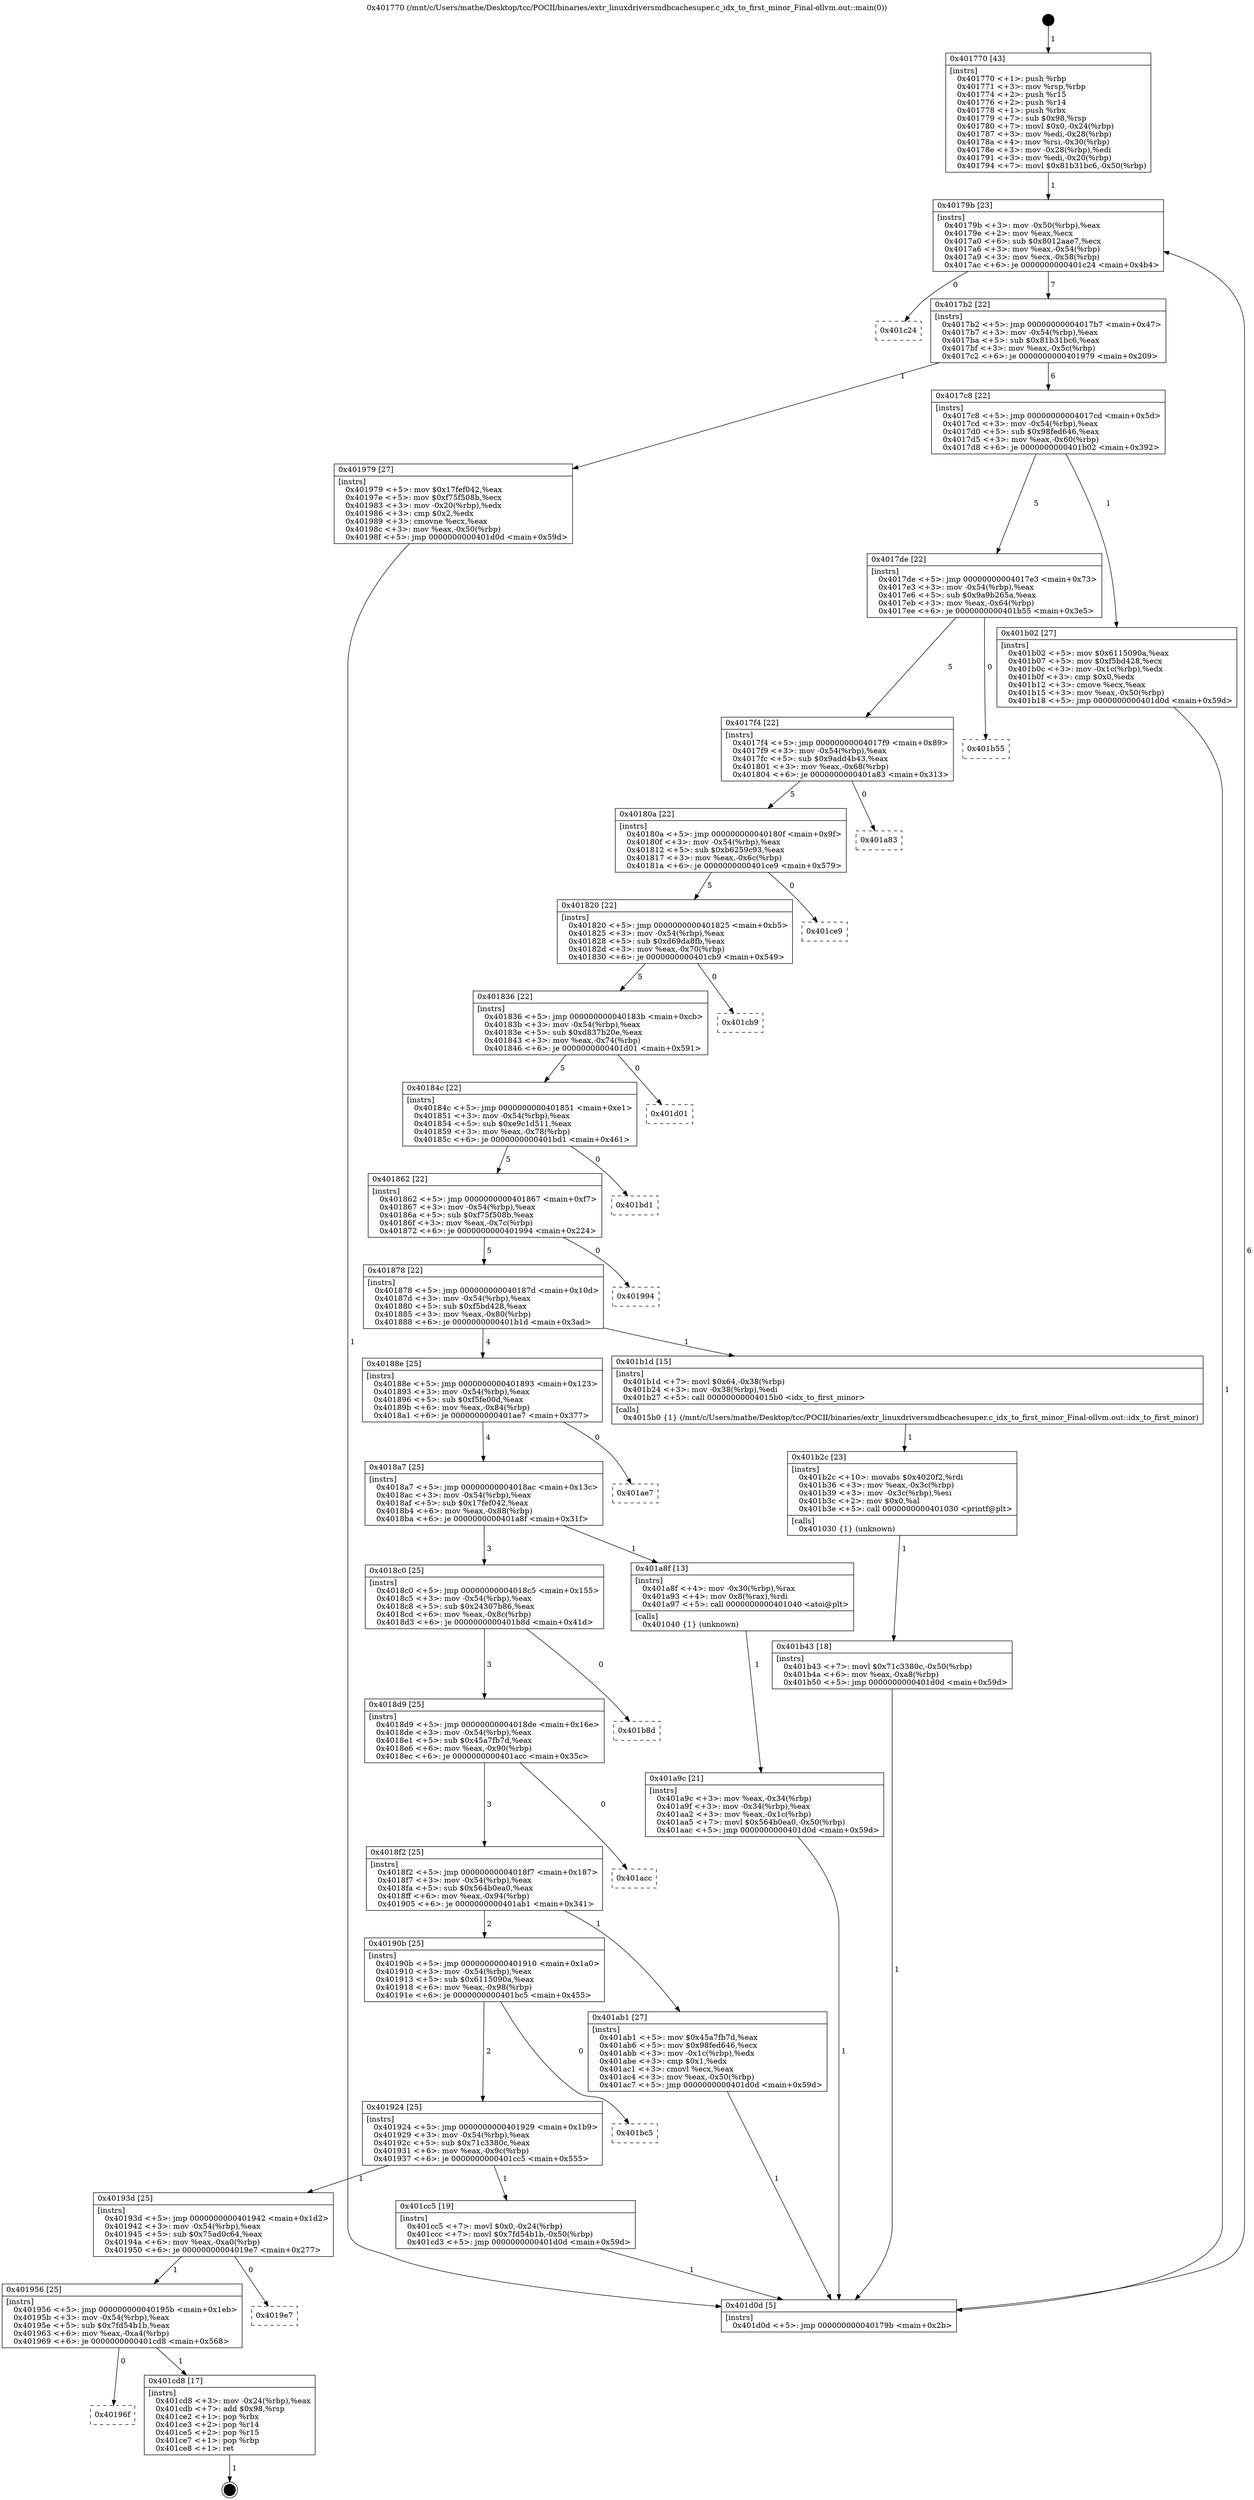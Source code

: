 digraph "0x401770" {
  label = "0x401770 (/mnt/c/Users/mathe/Desktop/tcc/POCII/binaries/extr_linuxdriversmdbcachesuper.c_idx_to_first_minor_Final-ollvm.out::main(0))"
  labelloc = "t"
  node[shape=record]

  Entry [label="",width=0.3,height=0.3,shape=circle,fillcolor=black,style=filled]
  "0x40179b" [label="{
     0x40179b [23]\l
     | [instrs]\l
     &nbsp;&nbsp;0x40179b \<+3\>: mov -0x50(%rbp),%eax\l
     &nbsp;&nbsp;0x40179e \<+2\>: mov %eax,%ecx\l
     &nbsp;&nbsp;0x4017a0 \<+6\>: sub $0x8012aae7,%ecx\l
     &nbsp;&nbsp;0x4017a6 \<+3\>: mov %eax,-0x54(%rbp)\l
     &nbsp;&nbsp;0x4017a9 \<+3\>: mov %ecx,-0x58(%rbp)\l
     &nbsp;&nbsp;0x4017ac \<+6\>: je 0000000000401c24 \<main+0x4b4\>\l
  }"]
  "0x401c24" [label="{
     0x401c24\l
  }", style=dashed]
  "0x4017b2" [label="{
     0x4017b2 [22]\l
     | [instrs]\l
     &nbsp;&nbsp;0x4017b2 \<+5\>: jmp 00000000004017b7 \<main+0x47\>\l
     &nbsp;&nbsp;0x4017b7 \<+3\>: mov -0x54(%rbp),%eax\l
     &nbsp;&nbsp;0x4017ba \<+5\>: sub $0x81b31bc6,%eax\l
     &nbsp;&nbsp;0x4017bf \<+3\>: mov %eax,-0x5c(%rbp)\l
     &nbsp;&nbsp;0x4017c2 \<+6\>: je 0000000000401979 \<main+0x209\>\l
  }"]
  Exit [label="",width=0.3,height=0.3,shape=circle,fillcolor=black,style=filled,peripheries=2]
  "0x401979" [label="{
     0x401979 [27]\l
     | [instrs]\l
     &nbsp;&nbsp;0x401979 \<+5\>: mov $0x17fef042,%eax\l
     &nbsp;&nbsp;0x40197e \<+5\>: mov $0xf75f508b,%ecx\l
     &nbsp;&nbsp;0x401983 \<+3\>: mov -0x20(%rbp),%edx\l
     &nbsp;&nbsp;0x401986 \<+3\>: cmp $0x2,%edx\l
     &nbsp;&nbsp;0x401989 \<+3\>: cmovne %ecx,%eax\l
     &nbsp;&nbsp;0x40198c \<+3\>: mov %eax,-0x50(%rbp)\l
     &nbsp;&nbsp;0x40198f \<+5\>: jmp 0000000000401d0d \<main+0x59d\>\l
  }"]
  "0x4017c8" [label="{
     0x4017c8 [22]\l
     | [instrs]\l
     &nbsp;&nbsp;0x4017c8 \<+5\>: jmp 00000000004017cd \<main+0x5d\>\l
     &nbsp;&nbsp;0x4017cd \<+3\>: mov -0x54(%rbp),%eax\l
     &nbsp;&nbsp;0x4017d0 \<+5\>: sub $0x98fed646,%eax\l
     &nbsp;&nbsp;0x4017d5 \<+3\>: mov %eax,-0x60(%rbp)\l
     &nbsp;&nbsp;0x4017d8 \<+6\>: je 0000000000401b02 \<main+0x392\>\l
  }"]
  "0x401d0d" [label="{
     0x401d0d [5]\l
     | [instrs]\l
     &nbsp;&nbsp;0x401d0d \<+5\>: jmp 000000000040179b \<main+0x2b\>\l
  }"]
  "0x401770" [label="{
     0x401770 [43]\l
     | [instrs]\l
     &nbsp;&nbsp;0x401770 \<+1\>: push %rbp\l
     &nbsp;&nbsp;0x401771 \<+3\>: mov %rsp,%rbp\l
     &nbsp;&nbsp;0x401774 \<+2\>: push %r15\l
     &nbsp;&nbsp;0x401776 \<+2\>: push %r14\l
     &nbsp;&nbsp;0x401778 \<+1\>: push %rbx\l
     &nbsp;&nbsp;0x401779 \<+7\>: sub $0x98,%rsp\l
     &nbsp;&nbsp;0x401780 \<+7\>: movl $0x0,-0x24(%rbp)\l
     &nbsp;&nbsp;0x401787 \<+3\>: mov %edi,-0x28(%rbp)\l
     &nbsp;&nbsp;0x40178a \<+4\>: mov %rsi,-0x30(%rbp)\l
     &nbsp;&nbsp;0x40178e \<+3\>: mov -0x28(%rbp),%edi\l
     &nbsp;&nbsp;0x401791 \<+3\>: mov %edi,-0x20(%rbp)\l
     &nbsp;&nbsp;0x401794 \<+7\>: movl $0x81b31bc6,-0x50(%rbp)\l
  }"]
  "0x40196f" [label="{
     0x40196f\l
  }", style=dashed]
  "0x401b02" [label="{
     0x401b02 [27]\l
     | [instrs]\l
     &nbsp;&nbsp;0x401b02 \<+5\>: mov $0x6115090a,%eax\l
     &nbsp;&nbsp;0x401b07 \<+5\>: mov $0xf5bd428,%ecx\l
     &nbsp;&nbsp;0x401b0c \<+3\>: mov -0x1c(%rbp),%edx\l
     &nbsp;&nbsp;0x401b0f \<+3\>: cmp $0x0,%edx\l
     &nbsp;&nbsp;0x401b12 \<+3\>: cmove %ecx,%eax\l
     &nbsp;&nbsp;0x401b15 \<+3\>: mov %eax,-0x50(%rbp)\l
     &nbsp;&nbsp;0x401b18 \<+5\>: jmp 0000000000401d0d \<main+0x59d\>\l
  }"]
  "0x4017de" [label="{
     0x4017de [22]\l
     | [instrs]\l
     &nbsp;&nbsp;0x4017de \<+5\>: jmp 00000000004017e3 \<main+0x73\>\l
     &nbsp;&nbsp;0x4017e3 \<+3\>: mov -0x54(%rbp),%eax\l
     &nbsp;&nbsp;0x4017e6 \<+5\>: sub $0x9a9b265a,%eax\l
     &nbsp;&nbsp;0x4017eb \<+3\>: mov %eax,-0x64(%rbp)\l
     &nbsp;&nbsp;0x4017ee \<+6\>: je 0000000000401b55 \<main+0x3e5\>\l
  }"]
  "0x401cd8" [label="{
     0x401cd8 [17]\l
     | [instrs]\l
     &nbsp;&nbsp;0x401cd8 \<+3\>: mov -0x24(%rbp),%eax\l
     &nbsp;&nbsp;0x401cdb \<+7\>: add $0x98,%rsp\l
     &nbsp;&nbsp;0x401ce2 \<+1\>: pop %rbx\l
     &nbsp;&nbsp;0x401ce3 \<+2\>: pop %r14\l
     &nbsp;&nbsp;0x401ce5 \<+2\>: pop %r15\l
     &nbsp;&nbsp;0x401ce7 \<+1\>: pop %rbp\l
     &nbsp;&nbsp;0x401ce8 \<+1\>: ret\l
  }"]
  "0x401b55" [label="{
     0x401b55\l
  }", style=dashed]
  "0x4017f4" [label="{
     0x4017f4 [22]\l
     | [instrs]\l
     &nbsp;&nbsp;0x4017f4 \<+5\>: jmp 00000000004017f9 \<main+0x89\>\l
     &nbsp;&nbsp;0x4017f9 \<+3\>: mov -0x54(%rbp),%eax\l
     &nbsp;&nbsp;0x4017fc \<+5\>: sub $0x9add4b43,%eax\l
     &nbsp;&nbsp;0x401801 \<+3\>: mov %eax,-0x68(%rbp)\l
     &nbsp;&nbsp;0x401804 \<+6\>: je 0000000000401a83 \<main+0x313\>\l
  }"]
  "0x401956" [label="{
     0x401956 [25]\l
     | [instrs]\l
     &nbsp;&nbsp;0x401956 \<+5\>: jmp 000000000040195b \<main+0x1eb\>\l
     &nbsp;&nbsp;0x40195b \<+3\>: mov -0x54(%rbp),%eax\l
     &nbsp;&nbsp;0x40195e \<+5\>: sub $0x7fd54b1b,%eax\l
     &nbsp;&nbsp;0x401963 \<+6\>: mov %eax,-0xa4(%rbp)\l
     &nbsp;&nbsp;0x401969 \<+6\>: je 0000000000401cd8 \<main+0x568\>\l
  }"]
  "0x401a83" [label="{
     0x401a83\l
  }", style=dashed]
  "0x40180a" [label="{
     0x40180a [22]\l
     | [instrs]\l
     &nbsp;&nbsp;0x40180a \<+5\>: jmp 000000000040180f \<main+0x9f\>\l
     &nbsp;&nbsp;0x40180f \<+3\>: mov -0x54(%rbp),%eax\l
     &nbsp;&nbsp;0x401812 \<+5\>: sub $0xb6259c93,%eax\l
     &nbsp;&nbsp;0x401817 \<+3\>: mov %eax,-0x6c(%rbp)\l
     &nbsp;&nbsp;0x40181a \<+6\>: je 0000000000401ce9 \<main+0x579\>\l
  }"]
  "0x4019e7" [label="{
     0x4019e7\l
  }", style=dashed]
  "0x401ce9" [label="{
     0x401ce9\l
  }", style=dashed]
  "0x401820" [label="{
     0x401820 [22]\l
     | [instrs]\l
     &nbsp;&nbsp;0x401820 \<+5\>: jmp 0000000000401825 \<main+0xb5\>\l
     &nbsp;&nbsp;0x401825 \<+3\>: mov -0x54(%rbp),%eax\l
     &nbsp;&nbsp;0x401828 \<+5\>: sub $0xd69da8fb,%eax\l
     &nbsp;&nbsp;0x40182d \<+3\>: mov %eax,-0x70(%rbp)\l
     &nbsp;&nbsp;0x401830 \<+6\>: je 0000000000401cb9 \<main+0x549\>\l
  }"]
  "0x40193d" [label="{
     0x40193d [25]\l
     | [instrs]\l
     &nbsp;&nbsp;0x40193d \<+5\>: jmp 0000000000401942 \<main+0x1d2\>\l
     &nbsp;&nbsp;0x401942 \<+3\>: mov -0x54(%rbp),%eax\l
     &nbsp;&nbsp;0x401945 \<+5\>: sub $0x75ad0c64,%eax\l
     &nbsp;&nbsp;0x40194a \<+6\>: mov %eax,-0xa0(%rbp)\l
     &nbsp;&nbsp;0x401950 \<+6\>: je 00000000004019e7 \<main+0x277\>\l
  }"]
  "0x401cb9" [label="{
     0x401cb9\l
  }", style=dashed]
  "0x401836" [label="{
     0x401836 [22]\l
     | [instrs]\l
     &nbsp;&nbsp;0x401836 \<+5\>: jmp 000000000040183b \<main+0xcb\>\l
     &nbsp;&nbsp;0x40183b \<+3\>: mov -0x54(%rbp),%eax\l
     &nbsp;&nbsp;0x40183e \<+5\>: sub $0xd837b20e,%eax\l
     &nbsp;&nbsp;0x401843 \<+3\>: mov %eax,-0x74(%rbp)\l
     &nbsp;&nbsp;0x401846 \<+6\>: je 0000000000401d01 \<main+0x591\>\l
  }"]
  "0x401cc5" [label="{
     0x401cc5 [19]\l
     | [instrs]\l
     &nbsp;&nbsp;0x401cc5 \<+7\>: movl $0x0,-0x24(%rbp)\l
     &nbsp;&nbsp;0x401ccc \<+7\>: movl $0x7fd54b1b,-0x50(%rbp)\l
     &nbsp;&nbsp;0x401cd3 \<+5\>: jmp 0000000000401d0d \<main+0x59d\>\l
  }"]
  "0x401d01" [label="{
     0x401d01\l
  }", style=dashed]
  "0x40184c" [label="{
     0x40184c [22]\l
     | [instrs]\l
     &nbsp;&nbsp;0x40184c \<+5\>: jmp 0000000000401851 \<main+0xe1\>\l
     &nbsp;&nbsp;0x401851 \<+3\>: mov -0x54(%rbp),%eax\l
     &nbsp;&nbsp;0x401854 \<+5\>: sub $0xe9c1d511,%eax\l
     &nbsp;&nbsp;0x401859 \<+3\>: mov %eax,-0x78(%rbp)\l
     &nbsp;&nbsp;0x40185c \<+6\>: je 0000000000401bd1 \<main+0x461\>\l
  }"]
  "0x401924" [label="{
     0x401924 [25]\l
     | [instrs]\l
     &nbsp;&nbsp;0x401924 \<+5\>: jmp 0000000000401929 \<main+0x1b9\>\l
     &nbsp;&nbsp;0x401929 \<+3\>: mov -0x54(%rbp),%eax\l
     &nbsp;&nbsp;0x40192c \<+5\>: sub $0x71c3380c,%eax\l
     &nbsp;&nbsp;0x401931 \<+6\>: mov %eax,-0x9c(%rbp)\l
     &nbsp;&nbsp;0x401937 \<+6\>: je 0000000000401cc5 \<main+0x555\>\l
  }"]
  "0x401bd1" [label="{
     0x401bd1\l
  }", style=dashed]
  "0x401862" [label="{
     0x401862 [22]\l
     | [instrs]\l
     &nbsp;&nbsp;0x401862 \<+5\>: jmp 0000000000401867 \<main+0xf7\>\l
     &nbsp;&nbsp;0x401867 \<+3\>: mov -0x54(%rbp),%eax\l
     &nbsp;&nbsp;0x40186a \<+5\>: sub $0xf75f508b,%eax\l
     &nbsp;&nbsp;0x40186f \<+3\>: mov %eax,-0x7c(%rbp)\l
     &nbsp;&nbsp;0x401872 \<+6\>: je 0000000000401994 \<main+0x224\>\l
  }"]
  "0x401bc5" [label="{
     0x401bc5\l
  }", style=dashed]
  "0x401994" [label="{
     0x401994\l
  }", style=dashed]
  "0x401878" [label="{
     0x401878 [22]\l
     | [instrs]\l
     &nbsp;&nbsp;0x401878 \<+5\>: jmp 000000000040187d \<main+0x10d\>\l
     &nbsp;&nbsp;0x40187d \<+3\>: mov -0x54(%rbp),%eax\l
     &nbsp;&nbsp;0x401880 \<+5\>: sub $0xf5bd428,%eax\l
     &nbsp;&nbsp;0x401885 \<+3\>: mov %eax,-0x80(%rbp)\l
     &nbsp;&nbsp;0x401888 \<+6\>: je 0000000000401b1d \<main+0x3ad\>\l
  }"]
  "0x401b43" [label="{
     0x401b43 [18]\l
     | [instrs]\l
     &nbsp;&nbsp;0x401b43 \<+7\>: movl $0x71c3380c,-0x50(%rbp)\l
     &nbsp;&nbsp;0x401b4a \<+6\>: mov %eax,-0xa8(%rbp)\l
     &nbsp;&nbsp;0x401b50 \<+5\>: jmp 0000000000401d0d \<main+0x59d\>\l
  }"]
  "0x401b1d" [label="{
     0x401b1d [15]\l
     | [instrs]\l
     &nbsp;&nbsp;0x401b1d \<+7\>: movl $0x64,-0x38(%rbp)\l
     &nbsp;&nbsp;0x401b24 \<+3\>: mov -0x38(%rbp),%edi\l
     &nbsp;&nbsp;0x401b27 \<+5\>: call 00000000004015b0 \<idx_to_first_minor\>\l
     | [calls]\l
     &nbsp;&nbsp;0x4015b0 \{1\} (/mnt/c/Users/mathe/Desktop/tcc/POCII/binaries/extr_linuxdriversmdbcachesuper.c_idx_to_first_minor_Final-ollvm.out::idx_to_first_minor)\l
  }"]
  "0x40188e" [label="{
     0x40188e [25]\l
     | [instrs]\l
     &nbsp;&nbsp;0x40188e \<+5\>: jmp 0000000000401893 \<main+0x123\>\l
     &nbsp;&nbsp;0x401893 \<+3\>: mov -0x54(%rbp),%eax\l
     &nbsp;&nbsp;0x401896 \<+5\>: sub $0xf5fe00d,%eax\l
     &nbsp;&nbsp;0x40189b \<+6\>: mov %eax,-0x84(%rbp)\l
     &nbsp;&nbsp;0x4018a1 \<+6\>: je 0000000000401ae7 \<main+0x377\>\l
  }"]
  "0x401b2c" [label="{
     0x401b2c [23]\l
     | [instrs]\l
     &nbsp;&nbsp;0x401b2c \<+10\>: movabs $0x4020f2,%rdi\l
     &nbsp;&nbsp;0x401b36 \<+3\>: mov %eax,-0x3c(%rbp)\l
     &nbsp;&nbsp;0x401b39 \<+3\>: mov -0x3c(%rbp),%esi\l
     &nbsp;&nbsp;0x401b3c \<+2\>: mov $0x0,%al\l
     &nbsp;&nbsp;0x401b3e \<+5\>: call 0000000000401030 \<printf@plt\>\l
     | [calls]\l
     &nbsp;&nbsp;0x401030 \{1\} (unknown)\l
  }"]
  "0x401ae7" [label="{
     0x401ae7\l
  }", style=dashed]
  "0x4018a7" [label="{
     0x4018a7 [25]\l
     | [instrs]\l
     &nbsp;&nbsp;0x4018a7 \<+5\>: jmp 00000000004018ac \<main+0x13c\>\l
     &nbsp;&nbsp;0x4018ac \<+3\>: mov -0x54(%rbp),%eax\l
     &nbsp;&nbsp;0x4018af \<+5\>: sub $0x17fef042,%eax\l
     &nbsp;&nbsp;0x4018b4 \<+6\>: mov %eax,-0x88(%rbp)\l
     &nbsp;&nbsp;0x4018ba \<+6\>: je 0000000000401a8f \<main+0x31f\>\l
  }"]
  "0x40190b" [label="{
     0x40190b [25]\l
     | [instrs]\l
     &nbsp;&nbsp;0x40190b \<+5\>: jmp 0000000000401910 \<main+0x1a0\>\l
     &nbsp;&nbsp;0x401910 \<+3\>: mov -0x54(%rbp),%eax\l
     &nbsp;&nbsp;0x401913 \<+5\>: sub $0x6115090a,%eax\l
     &nbsp;&nbsp;0x401918 \<+6\>: mov %eax,-0x98(%rbp)\l
     &nbsp;&nbsp;0x40191e \<+6\>: je 0000000000401bc5 \<main+0x455\>\l
  }"]
  "0x401a8f" [label="{
     0x401a8f [13]\l
     | [instrs]\l
     &nbsp;&nbsp;0x401a8f \<+4\>: mov -0x30(%rbp),%rax\l
     &nbsp;&nbsp;0x401a93 \<+4\>: mov 0x8(%rax),%rdi\l
     &nbsp;&nbsp;0x401a97 \<+5\>: call 0000000000401040 \<atoi@plt\>\l
     | [calls]\l
     &nbsp;&nbsp;0x401040 \{1\} (unknown)\l
  }"]
  "0x4018c0" [label="{
     0x4018c0 [25]\l
     | [instrs]\l
     &nbsp;&nbsp;0x4018c0 \<+5\>: jmp 00000000004018c5 \<main+0x155\>\l
     &nbsp;&nbsp;0x4018c5 \<+3\>: mov -0x54(%rbp),%eax\l
     &nbsp;&nbsp;0x4018c8 \<+5\>: sub $0x24307b86,%eax\l
     &nbsp;&nbsp;0x4018cd \<+6\>: mov %eax,-0x8c(%rbp)\l
     &nbsp;&nbsp;0x4018d3 \<+6\>: je 0000000000401b8d \<main+0x41d\>\l
  }"]
  "0x401a9c" [label="{
     0x401a9c [21]\l
     | [instrs]\l
     &nbsp;&nbsp;0x401a9c \<+3\>: mov %eax,-0x34(%rbp)\l
     &nbsp;&nbsp;0x401a9f \<+3\>: mov -0x34(%rbp),%eax\l
     &nbsp;&nbsp;0x401aa2 \<+3\>: mov %eax,-0x1c(%rbp)\l
     &nbsp;&nbsp;0x401aa5 \<+7\>: movl $0x564b0ea0,-0x50(%rbp)\l
     &nbsp;&nbsp;0x401aac \<+5\>: jmp 0000000000401d0d \<main+0x59d\>\l
  }"]
  "0x401ab1" [label="{
     0x401ab1 [27]\l
     | [instrs]\l
     &nbsp;&nbsp;0x401ab1 \<+5\>: mov $0x45a7fb7d,%eax\l
     &nbsp;&nbsp;0x401ab6 \<+5\>: mov $0x98fed646,%ecx\l
     &nbsp;&nbsp;0x401abb \<+3\>: mov -0x1c(%rbp),%edx\l
     &nbsp;&nbsp;0x401abe \<+3\>: cmp $0x1,%edx\l
     &nbsp;&nbsp;0x401ac1 \<+3\>: cmovl %ecx,%eax\l
     &nbsp;&nbsp;0x401ac4 \<+3\>: mov %eax,-0x50(%rbp)\l
     &nbsp;&nbsp;0x401ac7 \<+5\>: jmp 0000000000401d0d \<main+0x59d\>\l
  }"]
  "0x401b8d" [label="{
     0x401b8d\l
  }", style=dashed]
  "0x4018d9" [label="{
     0x4018d9 [25]\l
     | [instrs]\l
     &nbsp;&nbsp;0x4018d9 \<+5\>: jmp 00000000004018de \<main+0x16e\>\l
     &nbsp;&nbsp;0x4018de \<+3\>: mov -0x54(%rbp),%eax\l
     &nbsp;&nbsp;0x4018e1 \<+5\>: sub $0x45a7fb7d,%eax\l
     &nbsp;&nbsp;0x4018e6 \<+6\>: mov %eax,-0x90(%rbp)\l
     &nbsp;&nbsp;0x4018ec \<+6\>: je 0000000000401acc \<main+0x35c\>\l
  }"]
  "0x4018f2" [label="{
     0x4018f2 [25]\l
     | [instrs]\l
     &nbsp;&nbsp;0x4018f2 \<+5\>: jmp 00000000004018f7 \<main+0x187\>\l
     &nbsp;&nbsp;0x4018f7 \<+3\>: mov -0x54(%rbp),%eax\l
     &nbsp;&nbsp;0x4018fa \<+5\>: sub $0x564b0ea0,%eax\l
     &nbsp;&nbsp;0x4018ff \<+6\>: mov %eax,-0x94(%rbp)\l
     &nbsp;&nbsp;0x401905 \<+6\>: je 0000000000401ab1 \<main+0x341\>\l
  }"]
  "0x401acc" [label="{
     0x401acc\l
  }", style=dashed]
  Entry -> "0x401770" [label=" 1"]
  "0x40179b" -> "0x401c24" [label=" 0"]
  "0x40179b" -> "0x4017b2" [label=" 7"]
  "0x401cd8" -> Exit [label=" 1"]
  "0x4017b2" -> "0x401979" [label=" 1"]
  "0x4017b2" -> "0x4017c8" [label=" 6"]
  "0x401979" -> "0x401d0d" [label=" 1"]
  "0x401770" -> "0x40179b" [label=" 1"]
  "0x401d0d" -> "0x40179b" [label=" 6"]
  "0x401956" -> "0x40196f" [label=" 0"]
  "0x4017c8" -> "0x401b02" [label=" 1"]
  "0x4017c8" -> "0x4017de" [label=" 5"]
  "0x401956" -> "0x401cd8" [label=" 1"]
  "0x4017de" -> "0x401b55" [label=" 0"]
  "0x4017de" -> "0x4017f4" [label=" 5"]
  "0x40193d" -> "0x401956" [label=" 1"]
  "0x4017f4" -> "0x401a83" [label=" 0"]
  "0x4017f4" -> "0x40180a" [label=" 5"]
  "0x40193d" -> "0x4019e7" [label=" 0"]
  "0x40180a" -> "0x401ce9" [label=" 0"]
  "0x40180a" -> "0x401820" [label=" 5"]
  "0x401cc5" -> "0x401d0d" [label=" 1"]
  "0x401820" -> "0x401cb9" [label=" 0"]
  "0x401820" -> "0x401836" [label=" 5"]
  "0x401924" -> "0x40193d" [label=" 1"]
  "0x401836" -> "0x401d01" [label=" 0"]
  "0x401836" -> "0x40184c" [label=" 5"]
  "0x401924" -> "0x401cc5" [label=" 1"]
  "0x40184c" -> "0x401bd1" [label=" 0"]
  "0x40184c" -> "0x401862" [label=" 5"]
  "0x40190b" -> "0x401924" [label=" 2"]
  "0x401862" -> "0x401994" [label=" 0"]
  "0x401862" -> "0x401878" [label=" 5"]
  "0x40190b" -> "0x401bc5" [label=" 0"]
  "0x401878" -> "0x401b1d" [label=" 1"]
  "0x401878" -> "0x40188e" [label=" 4"]
  "0x401b43" -> "0x401d0d" [label=" 1"]
  "0x40188e" -> "0x401ae7" [label=" 0"]
  "0x40188e" -> "0x4018a7" [label=" 4"]
  "0x401b2c" -> "0x401b43" [label=" 1"]
  "0x4018a7" -> "0x401a8f" [label=" 1"]
  "0x4018a7" -> "0x4018c0" [label=" 3"]
  "0x401a8f" -> "0x401a9c" [label=" 1"]
  "0x401a9c" -> "0x401d0d" [label=" 1"]
  "0x401b1d" -> "0x401b2c" [label=" 1"]
  "0x4018c0" -> "0x401b8d" [label=" 0"]
  "0x4018c0" -> "0x4018d9" [label=" 3"]
  "0x401b02" -> "0x401d0d" [label=" 1"]
  "0x4018d9" -> "0x401acc" [label=" 0"]
  "0x4018d9" -> "0x4018f2" [label=" 3"]
  "0x401ab1" -> "0x401d0d" [label=" 1"]
  "0x4018f2" -> "0x401ab1" [label=" 1"]
  "0x4018f2" -> "0x40190b" [label=" 2"]
}
